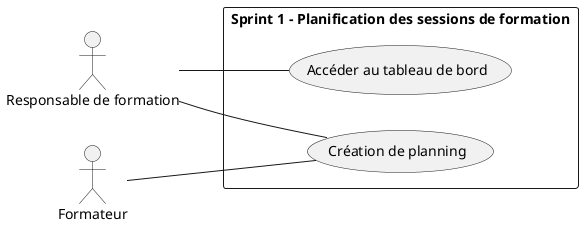 @startuml
left to right direction

actor "Responsable de formation" as Admin
actor "Formateur" as Formateur

' Sprint 1
rectangle "Sprint 1 - Planification des sessions de formation" {

    usecase "Accéder au tableau de bord" as UC1
    usecase "Création de planning" as UC2

}



Admin -- UC1
Admin -- UC2


Formateur -- UC2





@enduml
